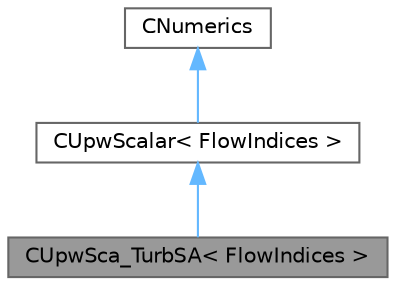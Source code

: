 digraph "CUpwSca_TurbSA&lt; FlowIndices &gt;"
{
 // LATEX_PDF_SIZE
  bgcolor="transparent";
  edge [fontname=Helvetica,fontsize=10,labelfontname=Helvetica,labelfontsize=10];
  node [fontname=Helvetica,fontsize=10,shape=box,height=0.2,width=0.4];
  Node1 [id="Node000001",label="CUpwSca_TurbSA\< FlowIndices \>",height=0.2,width=0.4,color="gray40", fillcolor="grey60", style="filled", fontcolor="black",tooltip="Class for doing a scalar upwind solver for the Spalar-Allmaras turbulence model equations."];
  Node2 -> Node1 [id="edge1_Node000001_Node000002",dir="back",color="steelblue1",style="solid",tooltip=" "];
  Node2 [id="Node000002",label="CUpwScalar\< FlowIndices \>",height=0.2,width=0.4,color="gray40", fillcolor="white", style="filled",URL="$classCUpwScalar.html",tooltip="Template class for scalar upwind fluxes between nodes i and j."];
  Node3 -> Node2 [id="edge2_Node000002_Node000003",dir="back",color="steelblue1",style="solid",tooltip=" "];
  Node3 [id="Node000003",label="CNumerics",height=0.2,width=0.4,color="gray40", fillcolor="white", style="filled",URL="$classCNumerics.html",tooltip="Class for defining the numerical methods."];
}
